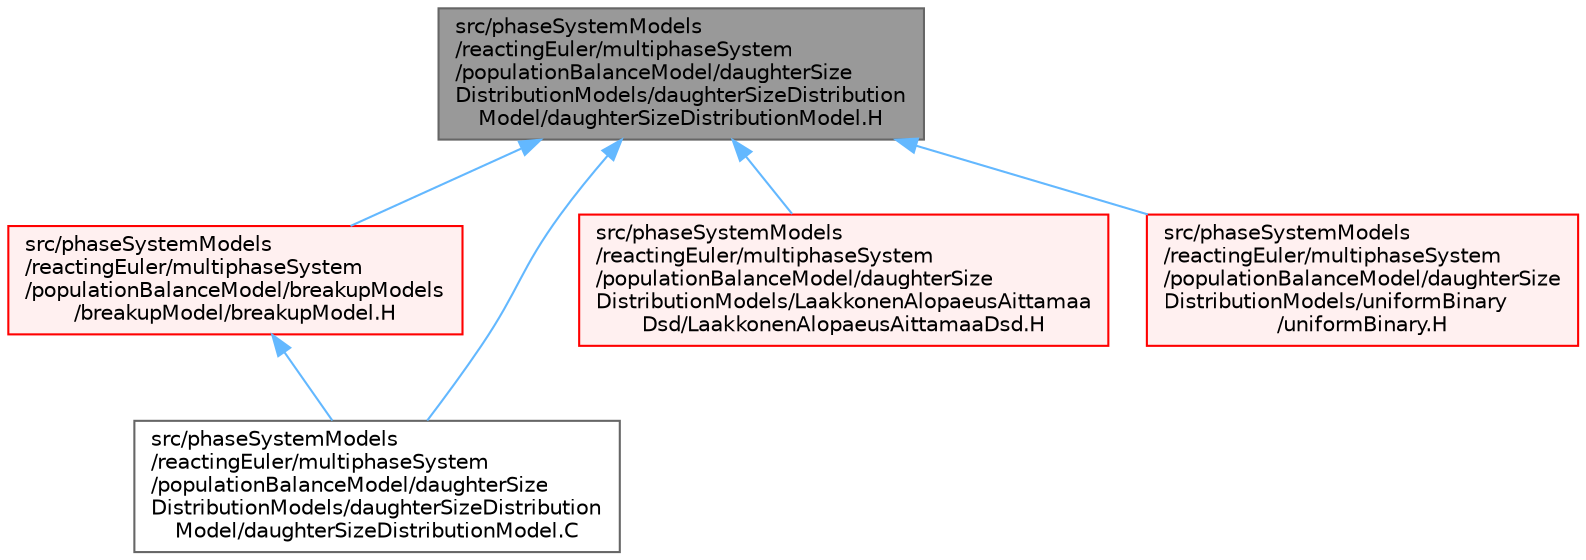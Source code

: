 digraph "src/phaseSystemModels/reactingEuler/multiphaseSystem/populationBalanceModel/daughterSizeDistributionModels/daughterSizeDistributionModel/daughterSizeDistributionModel.H"
{
 // LATEX_PDF_SIZE
  bgcolor="transparent";
  edge [fontname=Helvetica,fontsize=10,labelfontname=Helvetica,labelfontsize=10];
  node [fontname=Helvetica,fontsize=10,shape=box,height=0.2,width=0.4];
  Node1 [id="Node000001",label="src/phaseSystemModels\l/reactingEuler/multiphaseSystem\l/populationBalanceModel/daughterSize\lDistributionModels/daughterSizeDistribution\lModel/daughterSizeDistributionModel.H",height=0.2,width=0.4,color="gray40", fillcolor="grey60", style="filled", fontcolor="black",tooltip=" "];
  Node1 -> Node2 [id="edge1_Node000001_Node000002",dir="back",color="steelblue1",style="solid",tooltip=" "];
  Node2 [id="Node000002",label="src/phaseSystemModels\l/reactingEuler/multiphaseSystem\l/populationBalanceModel/breakupModels\l/breakupModel/breakupModel.H",height=0.2,width=0.4,color="red", fillcolor="#FFF0F0", style="filled",URL="$breakupModel_8H.html",tooltip=" "];
  Node2 -> Node11 [id="edge2_Node000002_Node000011",dir="back",color="steelblue1",style="solid",tooltip=" "];
  Node11 [id="Node000011",label="src/phaseSystemModels\l/reactingEuler/multiphaseSystem\l/populationBalanceModel/daughterSize\lDistributionModels/daughterSizeDistribution\lModel/daughterSizeDistributionModel.C",height=0.2,width=0.4,color="grey40", fillcolor="white", style="filled",URL="$daughterSizeDistributionModel_8C.html",tooltip=" "];
  Node1 -> Node14 [id="edge3_Node000001_Node000014",dir="back",color="steelblue1",style="solid",tooltip=" "];
  Node14 [id="Node000014",label="src/phaseSystemModels\l/reactingEuler/multiphaseSystem\l/populationBalanceModel/daughterSize\lDistributionModels/LaakkonenAlopaeusAittamaa\lDsd/LaakkonenAlopaeusAittamaaDsd.H",height=0.2,width=0.4,color="red", fillcolor="#FFF0F0", style="filled",URL="$LaakkonenAlopaeusAittamaaDsd_8H.html",tooltip=" "];
  Node1 -> Node11 [id="edge4_Node000001_Node000011",dir="back",color="steelblue1",style="solid",tooltip=" "];
  Node1 -> Node15 [id="edge5_Node000001_Node000015",dir="back",color="steelblue1",style="solid",tooltip=" "];
  Node15 [id="Node000015",label="src/phaseSystemModels\l/reactingEuler/multiphaseSystem\l/populationBalanceModel/daughterSize\lDistributionModels/uniformBinary\l/uniformBinary.H",height=0.2,width=0.4,color="red", fillcolor="#FFF0F0", style="filled",URL="$uniformBinary_8H.html",tooltip=" "];
}
